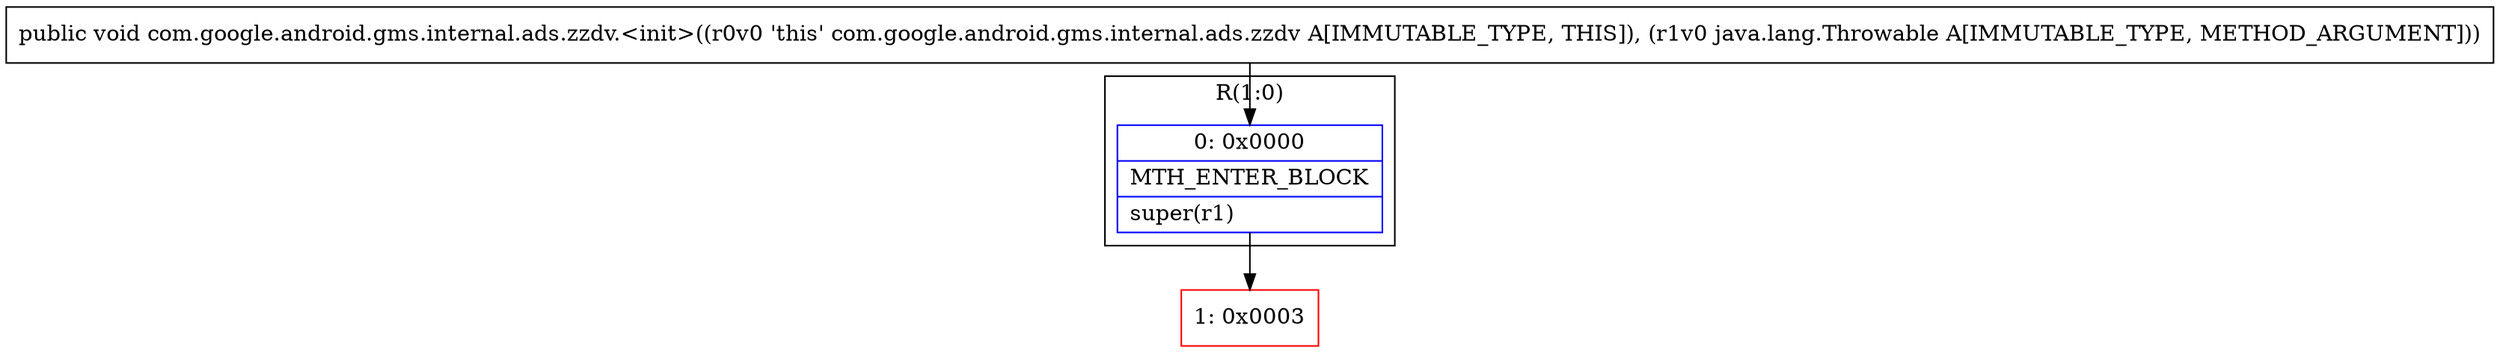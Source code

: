 digraph "CFG forcom.google.android.gms.internal.ads.zzdv.\<init\>(Ljava\/lang\/Throwable;)V" {
subgraph cluster_Region_1077672569 {
label = "R(1:0)";
node [shape=record,color=blue];
Node_0 [shape=record,label="{0\:\ 0x0000|MTH_ENTER_BLOCK\l|super(r1)\l}"];
}
Node_1 [shape=record,color=red,label="{1\:\ 0x0003}"];
MethodNode[shape=record,label="{public void com.google.android.gms.internal.ads.zzdv.\<init\>((r0v0 'this' com.google.android.gms.internal.ads.zzdv A[IMMUTABLE_TYPE, THIS]), (r1v0 java.lang.Throwable A[IMMUTABLE_TYPE, METHOD_ARGUMENT])) }"];
MethodNode -> Node_0;
Node_0 -> Node_1;
}


